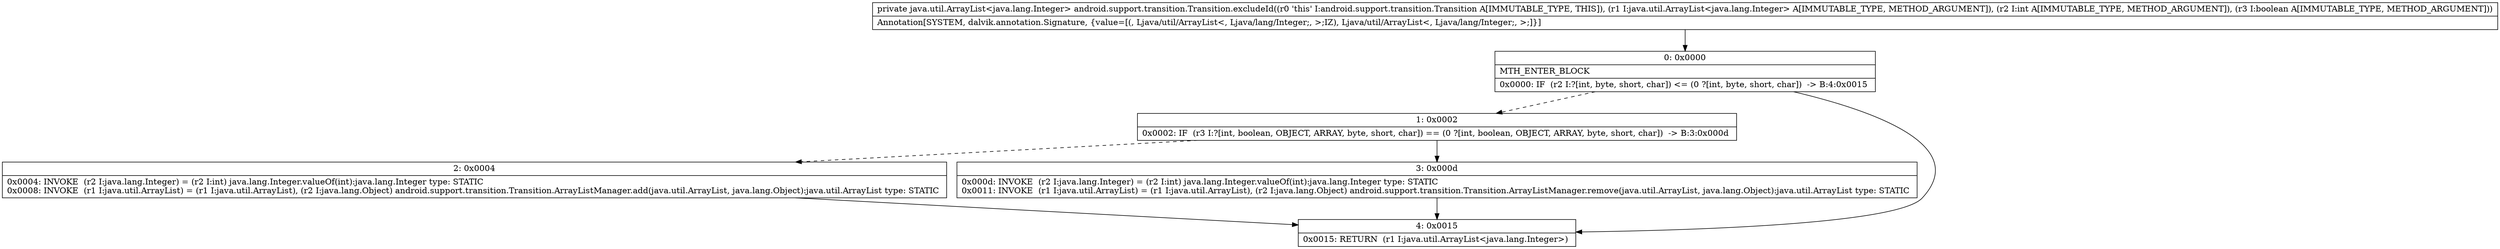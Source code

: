 digraph "CFG forandroid.support.transition.Transition.excludeId(Ljava\/util\/ArrayList;IZ)Ljava\/util\/ArrayList;" {
Node_0 [shape=record,label="{0\:\ 0x0000|MTH_ENTER_BLOCK\l|0x0000: IF  (r2 I:?[int, byte, short, char]) \<= (0 ?[int, byte, short, char])  \-\> B:4:0x0015 \l}"];
Node_1 [shape=record,label="{1\:\ 0x0002|0x0002: IF  (r3 I:?[int, boolean, OBJECT, ARRAY, byte, short, char]) == (0 ?[int, boolean, OBJECT, ARRAY, byte, short, char])  \-\> B:3:0x000d \l}"];
Node_2 [shape=record,label="{2\:\ 0x0004|0x0004: INVOKE  (r2 I:java.lang.Integer) = (r2 I:int) java.lang.Integer.valueOf(int):java.lang.Integer type: STATIC \l0x0008: INVOKE  (r1 I:java.util.ArrayList) = (r1 I:java.util.ArrayList), (r2 I:java.lang.Object) android.support.transition.Transition.ArrayListManager.add(java.util.ArrayList, java.lang.Object):java.util.ArrayList type: STATIC \l}"];
Node_3 [shape=record,label="{3\:\ 0x000d|0x000d: INVOKE  (r2 I:java.lang.Integer) = (r2 I:int) java.lang.Integer.valueOf(int):java.lang.Integer type: STATIC \l0x0011: INVOKE  (r1 I:java.util.ArrayList) = (r1 I:java.util.ArrayList), (r2 I:java.lang.Object) android.support.transition.Transition.ArrayListManager.remove(java.util.ArrayList, java.lang.Object):java.util.ArrayList type: STATIC \l}"];
Node_4 [shape=record,label="{4\:\ 0x0015|0x0015: RETURN  (r1 I:java.util.ArrayList\<java.lang.Integer\>) \l}"];
MethodNode[shape=record,label="{private java.util.ArrayList\<java.lang.Integer\> android.support.transition.Transition.excludeId((r0 'this' I:android.support.transition.Transition A[IMMUTABLE_TYPE, THIS]), (r1 I:java.util.ArrayList\<java.lang.Integer\> A[IMMUTABLE_TYPE, METHOD_ARGUMENT]), (r2 I:int A[IMMUTABLE_TYPE, METHOD_ARGUMENT]), (r3 I:boolean A[IMMUTABLE_TYPE, METHOD_ARGUMENT]))  | Annotation[SYSTEM, dalvik.annotation.Signature, \{value=[(, Ljava\/util\/ArrayList\<, Ljava\/lang\/Integer;, \>;IZ), Ljava\/util\/ArrayList\<, Ljava\/lang\/Integer;, \>;]\}]\l}"];
MethodNode -> Node_0;
Node_0 -> Node_1[style=dashed];
Node_0 -> Node_4;
Node_1 -> Node_2[style=dashed];
Node_1 -> Node_3;
Node_2 -> Node_4;
Node_3 -> Node_4;
}

